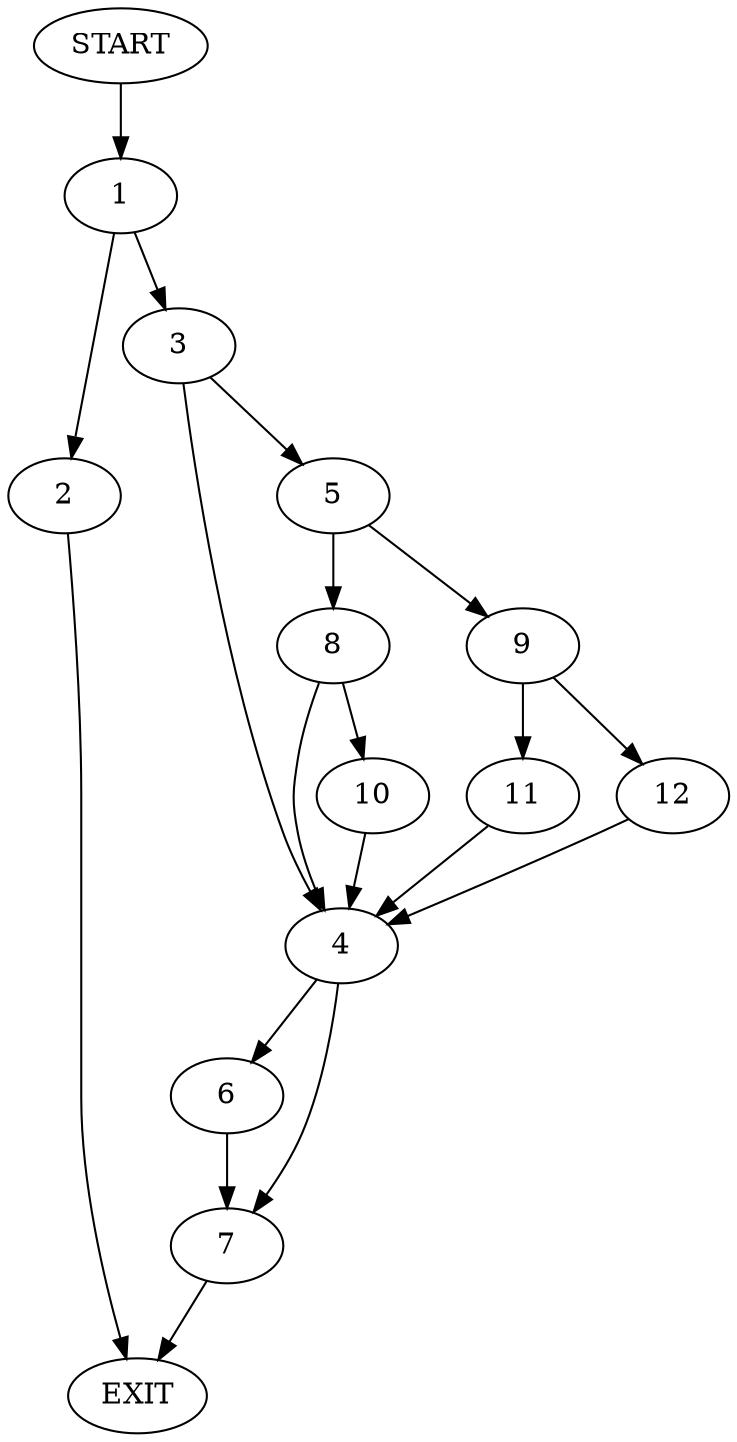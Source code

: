 digraph {
0 [label="START"]
13 [label="EXIT"]
0 -> 1
1 -> 2
1 -> 3
3 -> 4
3 -> 5
2 -> 13
4 -> 6
4 -> 7
5 -> 8
5 -> 9
8 -> 10
8 -> 4
9 -> 11
9 -> 12
11 -> 4
12 -> 4
10 -> 4
6 -> 7
7 -> 13
}
